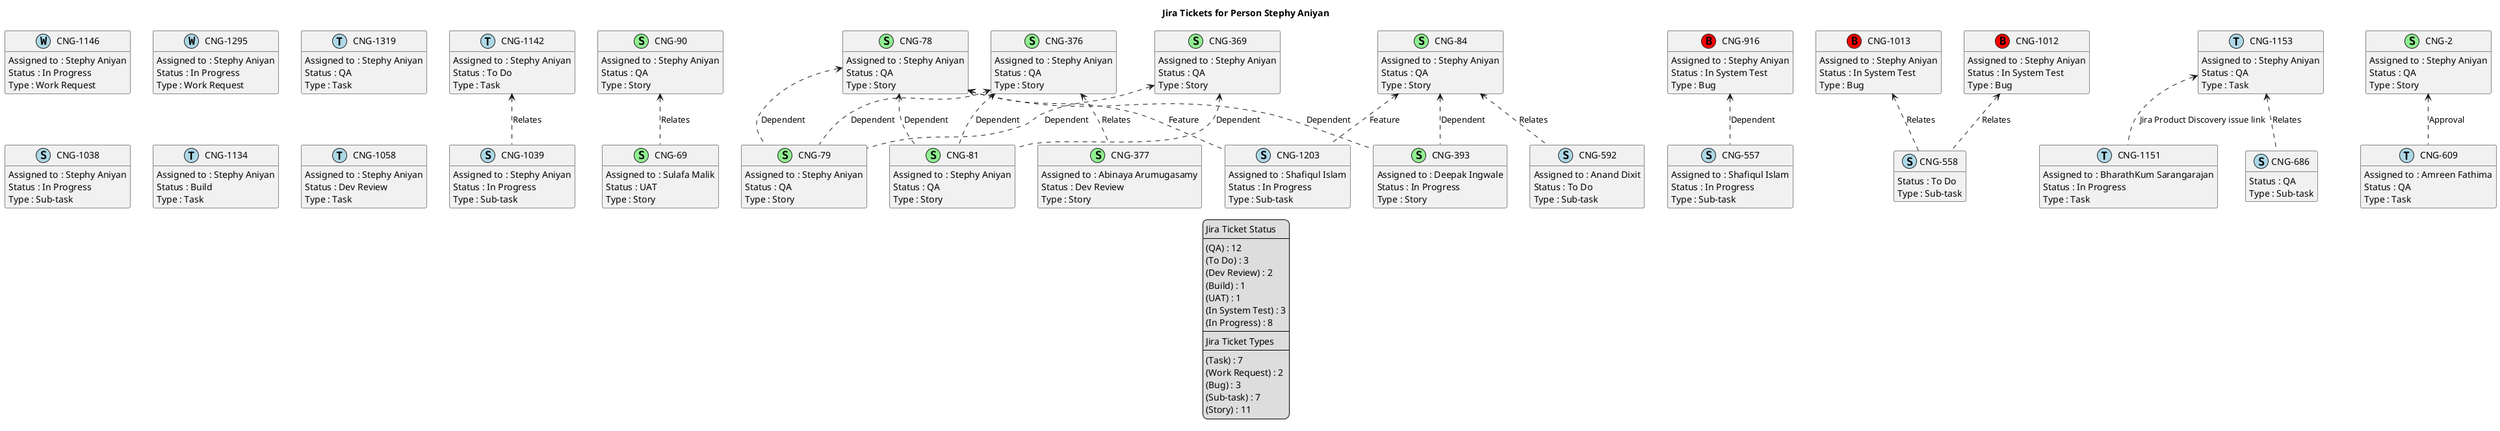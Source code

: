 @startuml
'https://plantuml.com/class-diagram

' GENERATE CLASS DIAGRAM ===========
' Generated at    : Thu Apr 18 11:01:10 CEST 2024

title Jira Tickets for Person Stephy Aniyan
hide empty members

legend
Jira Ticket Status
----
(QA) : 12
(To Do) : 3
(Dev Review) : 2
(Build) : 1
(UAT) : 1
(In System Test) : 3
(In Progress) : 8
----
Jira Ticket Types
----
(Task) : 7
(Work Request) : 2
(Bug) : 3
(Sub-task) : 7
(Story) : 11
end legend


' Tickets =======
class "CNG-1142" << (T,lightblue) >> {
  Assigned to : Stephy Aniyan
  Status : To Do
  Type : Task
}

class "CNG-90" << (S,lightgreen) >> {
  Assigned to : Stephy Aniyan
  Status : QA
  Type : Story
}

class "CNG-78" << (S,lightgreen) >> {
  Assigned to : Stephy Aniyan
  Status : QA
  Type : Story
}

class "CNG-79" << (S,lightgreen) >> {
  Assigned to : Stephy Aniyan
  Status : QA
  Type : Story
}

class "CNG-916" << (B,red) >> {
  Assigned to : Stephy Aniyan
  Status : In System Test
  Type : Bug
}

class "CNG-376" << (S,lightgreen) >> {
  Assigned to : Stephy Aniyan
  Status : QA
  Type : Story
}

class "CNG-377" << (S,lightgreen) >> {
  Assigned to : Abinaya Arumugasamy
  Status : Dev Review
  Type : Story
}

class "CNG-1203" << (S,lightblue) >> {
  Assigned to : Shafiqul Islam
  Status : In Progress
  Type : Sub-task
}

class "CNG-1146" << (W,lightblue) >> {
  Assigned to : Stephy Aniyan
  Status : In Progress
  Type : Work Request
}

class "CNG-558" << (S,lightblue) >> {
  Status : To Do
  Type : Sub-task
}

class "CNG-557" << (S,lightblue) >> {
  Assigned to : Shafiqul Islam
  Status : In Progress
  Type : Sub-task
}

class "CNG-1295" << (W,lightblue) >> {
  Assigned to : Stephy Aniyan
  Status : In Progress
  Type : Work Request
}

class "CNG-1153" << (T,lightblue) >> {
  Assigned to : Stephy Aniyan
  Status : QA
  Type : Task
}

class "CNG-1151" << (T,lightblue) >> {
  Assigned to : BharathKum Sarangarajan
  Status : In Progress
  Type : Task
}

class "CNG-592" << (S,lightblue) >> {
  Assigned to : Anand Dixit
  Status : To Do
  Type : Sub-task
}

class "CNG-393" << (S,lightgreen) >> {
  Assigned to : Deepak Ingwale
  Status : In Progress
  Type : Story
}

class "CNG-81" << (S,lightgreen) >> {
  Assigned to : Stephy Aniyan
  Status : QA
  Type : Story
}

class "CNG-84" << (S,lightgreen) >> {
  Assigned to : Stephy Aniyan
  Status : QA
  Type : Story
}

class "CNG-69" << (S,lightgreen) >> {
  Assigned to : Sulafa Malik
  Status : UAT
  Type : Story
}

class "CNG-2" << (S,lightgreen) >> {
  Assigned to : Stephy Aniyan
  Status : QA
  Type : Story
}

class "CNG-1319" << (T,lightblue) >> {
  Assigned to : Stephy Aniyan
  Status : QA
  Type : Task
}

class "CNG-609" << (T,lightblue) >> {
  Assigned to : Amreen Fathima
  Status : QA
  Type : Task
}

class "CNG-1039" << (S,lightblue) >> {
  Assigned to : Stephy Aniyan
  Status : In Progress
  Type : Sub-task
}

class "CNG-686" << (S,lightblue) >> {
  Status : QA
  Type : Sub-task
}

class "CNG-1038" << (S,lightblue) >> {
  Assigned to : Stephy Aniyan
  Status : In Progress
  Type : Sub-task
}

class "CNG-369" << (S,lightgreen) >> {
  Assigned to : Stephy Aniyan
  Status : QA
  Type : Story
}

class "CNG-1013" << (B,red) >> {
  Assigned to : Stephy Aniyan
  Status : In System Test
  Type : Bug
}

class "CNG-1134" << (T,lightblue) >> {
  Assigned to : Stephy Aniyan
  Status : Build
  Type : Task
}

class "CNG-1058" << (T,lightblue) >> {
  Assigned to : Stephy Aniyan
  Status : Dev Review
  Type : Task
}

class "CNG-1012" << (B,red) >> {
  Assigned to : Stephy Aniyan
  Status : In System Test
  Type : Bug
}



' Links =======
"CNG-2" <.. "CNG-609" : Approval
"CNG-916" <.. "CNG-557" : Dependent
"CNG-376" <.. "CNG-79" : Dependent
"CNG-376" <.. "CNG-81" : Dependent
"CNG-376" <.. "CNG-377" : Relates
"CNG-1142" <.. "CNG-1039" : Relates
"CNG-1153" <.. "CNG-1151" : Jira Product Discovery issue link
"CNG-1153" <.. "CNG-686" : Relates
"CNG-369" <.. "CNG-79" : Dependent
"CNG-369" <.. "CNG-81" : Dependent
"CNG-90" <.. "CNG-69" : Relates
"CNG-1013" <.. "CNG-558" : Relates
"CNG-1012" <.. "CNG-558" : Relates
"CNG-78" <.. "CNG-79" : Dependent
"CNG-78" <.. "CNG-81" : Dependent
"CNG-78" <.. "CNG-393" : Dependent
"CNG-78" <.. "CNG-1203" : Feature
"CNG-84" <.. "CNG-393" : Dependent
"CNG-84" <.. "CNG-1203" : Feature
"CNG-84" <.. "CNG-592" : Relates


@enduml
